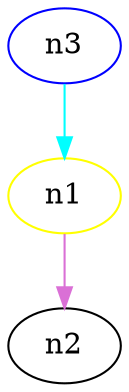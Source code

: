 digraph foo {
    n1 [color=yellow, b=3, a=4];
    n2 ;
    n3 [color=blue, label="n3", a=3];
    n1 -> n2 [color=orchid, b=2, a=5];
    n3 -> n1 [color=cyan, b=1];
}
